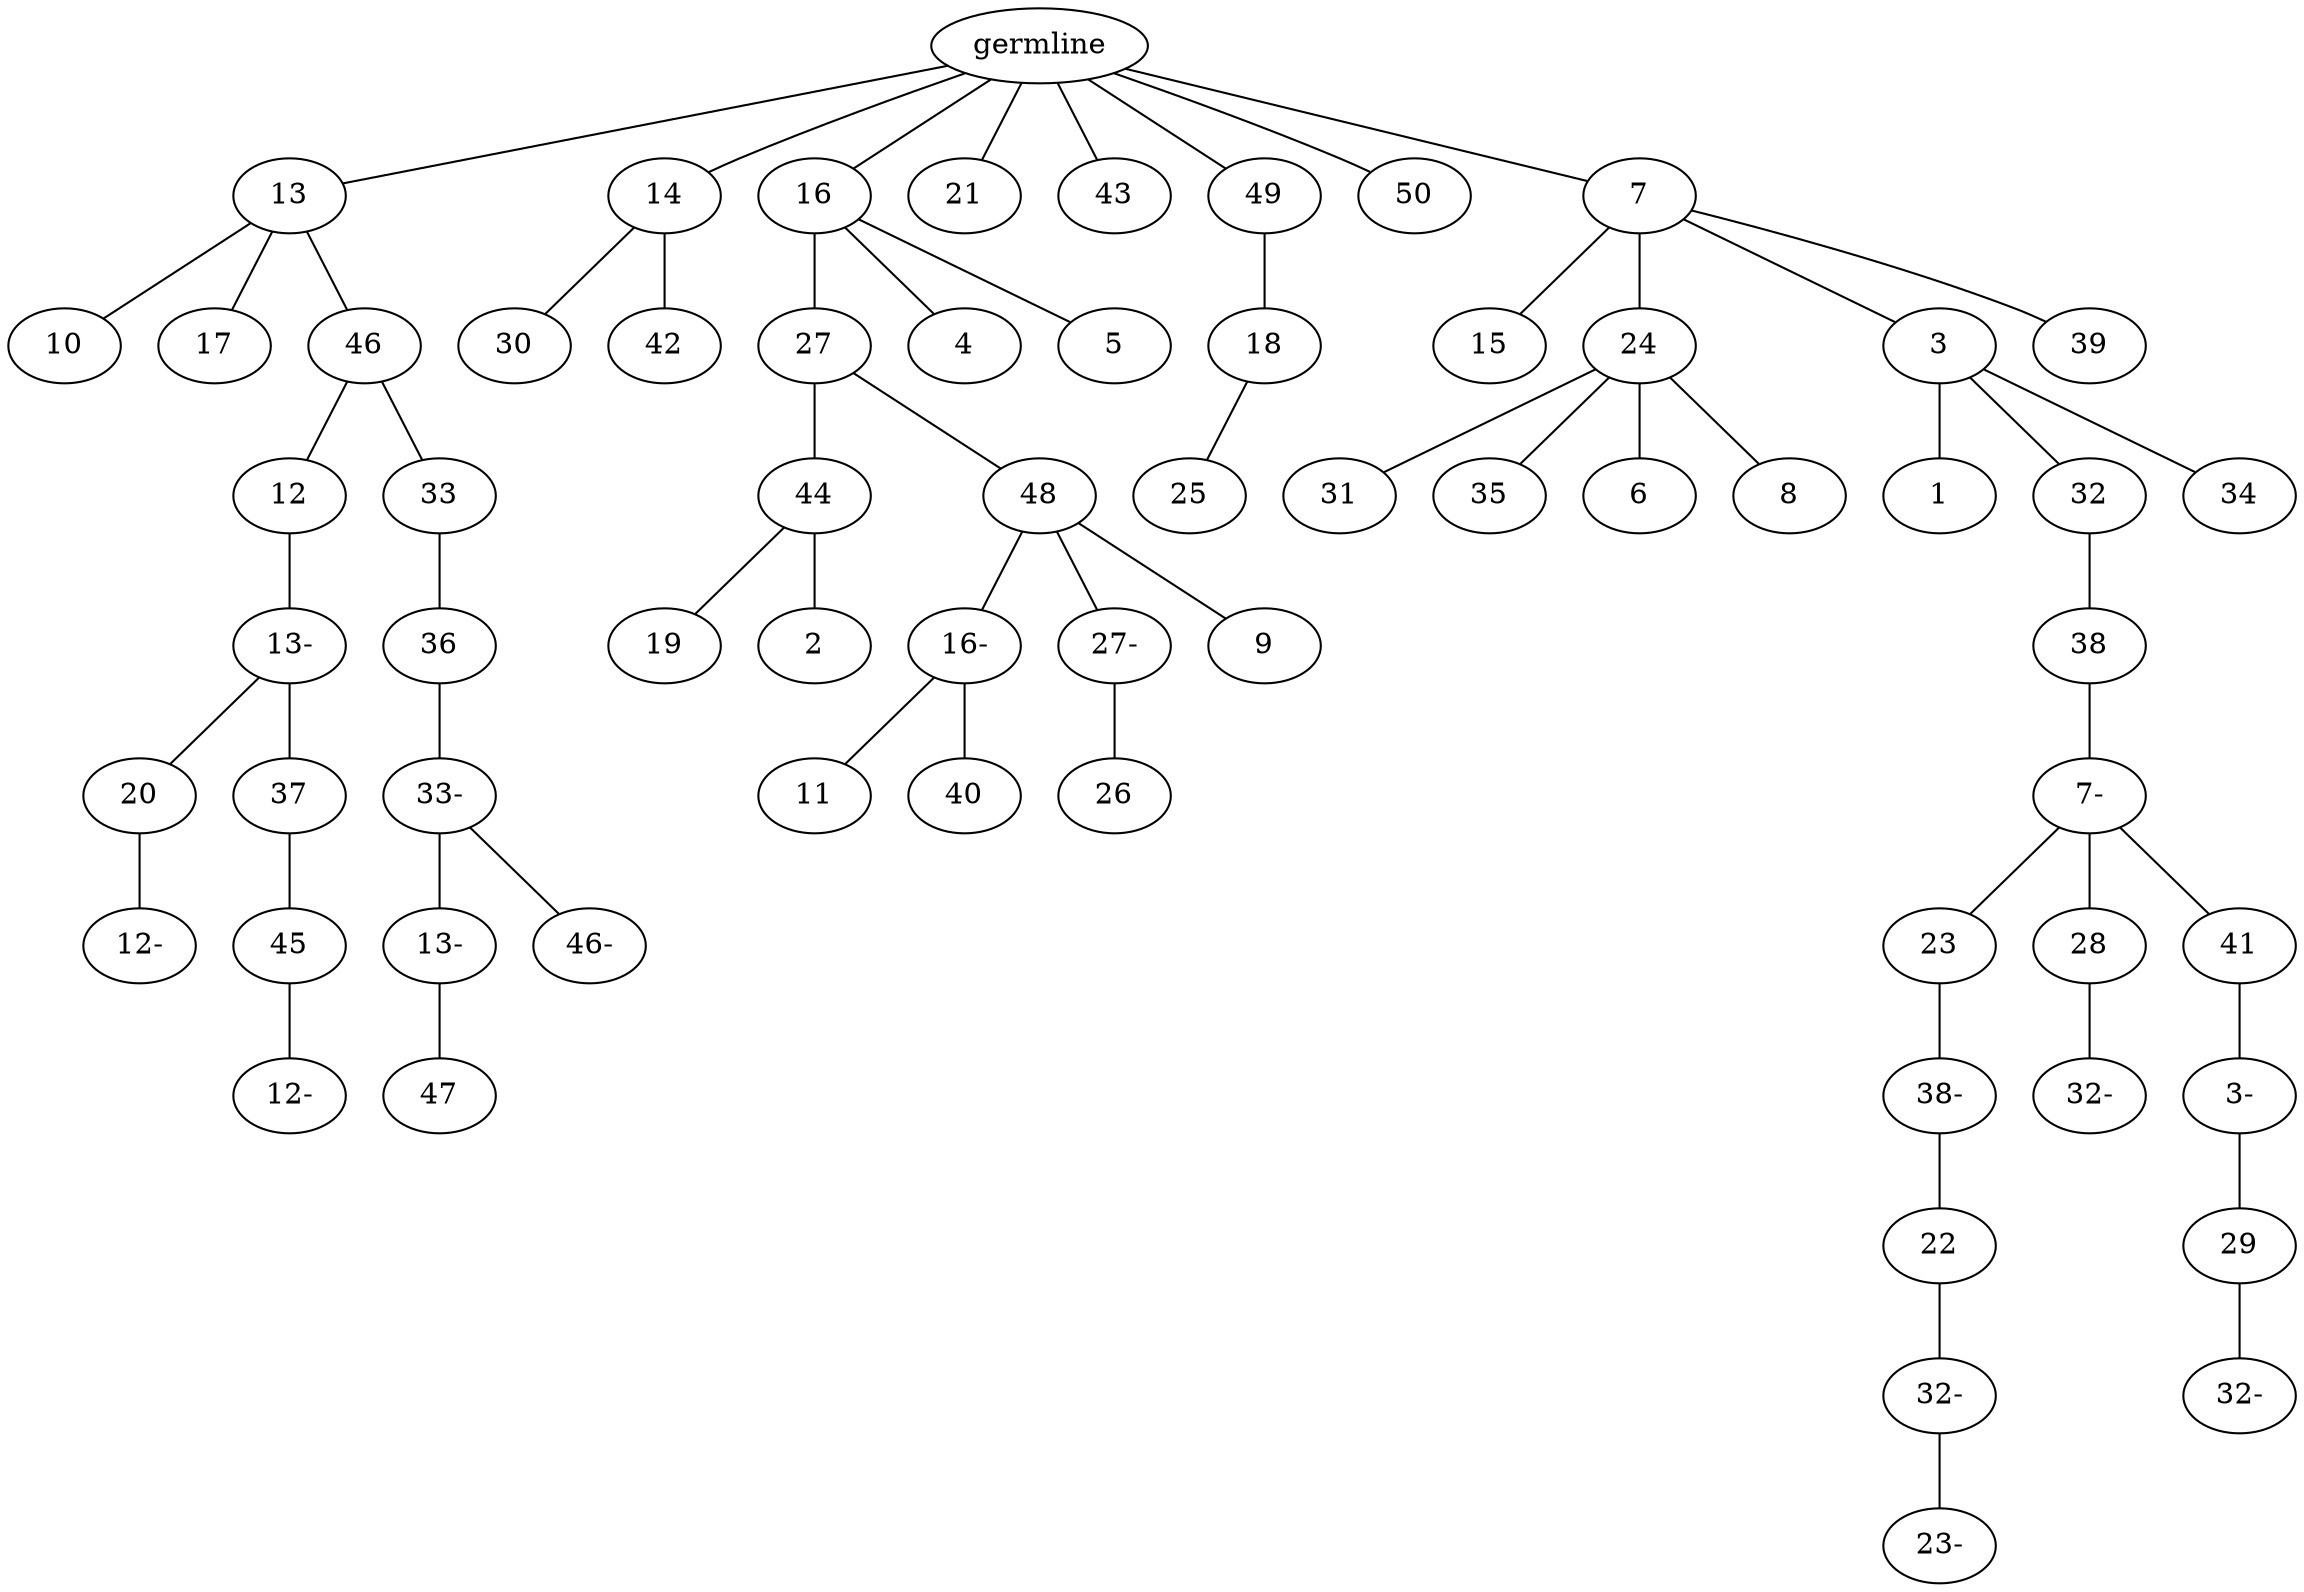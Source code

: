 graph tree {
    "140053932644912" [label="germline"];
    "140053934133696" [label="13"];
    "140053934280128" [label="10"];
    "140053934279264" [label="17"];
    "140053934279456" [label="46"];
    "140053934279744" [label="12"];
    "140053934392176" [label="13-"];
    "140053934392416" [label="20"];
    "140053933892944" [label="12-"];
    "140053933892656" [label="37"];
    "140053933894864" [label="45"];
    "140053933892848" [label="12-"];
    "140053934394528" [label="33"];
    "140053934394912" [label="36"];
    "140053933893568" [label="33-"];
    "140053933893808" [label="13-"];
    "140053933891984" [label="47"];
    "140053933892368" [label="46-"];
    "140053934137056" [label="14"];
    "140053934394144" [label="30"];
    "140053934280032" [label="42"];
    "140053934136768" [label="16"];
    "140053933894240" [label="27"];
    "140053933891888" [label="44"];
    "140053933895008" [label="19"];
    "140053933895632" [label="2"];
    "140053933894336" [label="48"];
    "140053933893904" [label="16-"];
    "140053934521744" [label="11"];
    "140053934519536" [label="40"];
    "140053933892320" [label="27-"];
    "140053934520256" [label="26"];
    "140053933894720" [label="9"];
    "140053933895296" [label="4"];
    "140053933892704" [label="5"];
    "140053934135424" [label="21"];
    "140053934276720" [label="43"];
    "140053934392848" [label="49"];
    "140053934519680" [label="18"];
    "140053934521696" [label="25"];
    "140053933894192" [label="50"];
    "140053933894912" [label="7"];
    "140053934520400" [label="15"];
    "140053934518960" [label="24"];
    "140053934519104" [label="31"];
    "140053934520832" [label="35"];
    "140053934521120" [label="6"];
    "140053933169632" [label="8"];
    "140053934521072" [label="3"];
    "140053933168000" [label="1"];
    "140053933168336" [label="32"];
    "140053933168960" [label="38"];
    "140053933168096" [label="7-"];
    "140053934627520" [label="23"];
    "140053934628480" [label="38-"];
    "140053934628288" [label="22"];
    "140053934627712" [label="32-"];
    "140053934627904" [label="23-"];
    "140053934625648" [label="28"];
    "140053934626656" [label="32-"];
    "140053934624880" [label="41"];
    "140053934626416" [label="3-"];
    "140053934604352" [label="29"];
    "140053934605936" [label="32-"];
    "140053933167904" [label="34"];
    "140053934521264" [label="39"];
    "140053932644912" -- "140053934133696";
    "140053932644912" -- "140053934137056";
    "140053932644912" -- "140053934136768";
    "140053932644912" -- "140053934135424";
    "140053932644912" -- "140053934276720";
    "140053932644912" -- "140053934392848";
    "140053932644912" -- "140053933894192";
    "140053932644912" -- "140053933894912";
    "140053934133696" -- "140053934280128";
    "140053934133696" -- "140053934279264";
    "140053934133696" -- "140053934279456";
    "140053934279456" -- "140053934279744";
    "140053934279456" -- "140053934394528";
    "140053934279744" -- "140053934392176";
    "140053934392176" -- "140053934392416";
    "140053934392176" -- "140053933892656";
    "140053934392416" -- "140053933892944";
    "140053933892656" -- "140053933894864";
    "140053933894864" -- "140053933892848";
    "140053934394528" -- "140053934394912";
    "140053934394912" -- "140053933893568";
    "140053933893568" -- "140053933893808";
    "140053933893568" -- "140053933892368";
    "140053933893808" -- "140053933891984";
    "140053934137056" -- "140053934394144";
    "140053934137056" -- "140053934280032";
    "140053934136768" -- "140053933894240";
    "140053934136768" -- "140053933895296";
    "140053934136768" -- "140053933892704";
    "140053933894240" -- "140053933891888";
    "140053933894240" -- "140053933894336";
    "140053933891888" -- "140053933895008";
    "140053933891888" -- "140053933895632";
    "140053933894336" -- "140053933893904";
    "140053933894336" -- "140053933892320";
    "140053933894336" -- "140053933894720";
    "140053933893904" -- "140053934521744";
    "140053933893904" -- "140053934519536";
    "140053933892320" -- "140053934520256";
    "140053934392848" -- "140053934519680";
    "140053934519680" -- "140053934521696";
    "140053933894912" -- "140053934520400";
    "140053933894912" -- "140053934518960";
    "140053933894912" -- "140053934521072";
    "140053933894912" -- "140053934521264";
    "140053934518960" -- "140053934519104";
    "140053934518960" -- "140053934520832";
    "140053934518960" -- "140053934521120";
    "140053934518960" -- "140053933169632";
    "140053934521072" -- "140053933168000";
    "140053934521072" -- "140053933168336";
    "140053934521072" -- "140053933167904";
    "140053933168336" -- "140053933168960";
    "140053933168960" -- "140053933168096";
    "140053933168096" -- "140053934627520";
    "140053933168096" -- "140053934625648";
    "140053933168096" -- "140053934624880";
    "140053934627520" -- "140053934628480";
    "140053934628480" -- "140053934628288";
    "140053934628288" -- "140053934627712";
    "140053934627712" -- "140053934627904";
    "140053934625648" -- "140053934626656";
    "140053934624880" -- "140053934626416";
    "140053934626416" -- "140053934604352";
    "140053934604352" -- "140053934605936";
}

